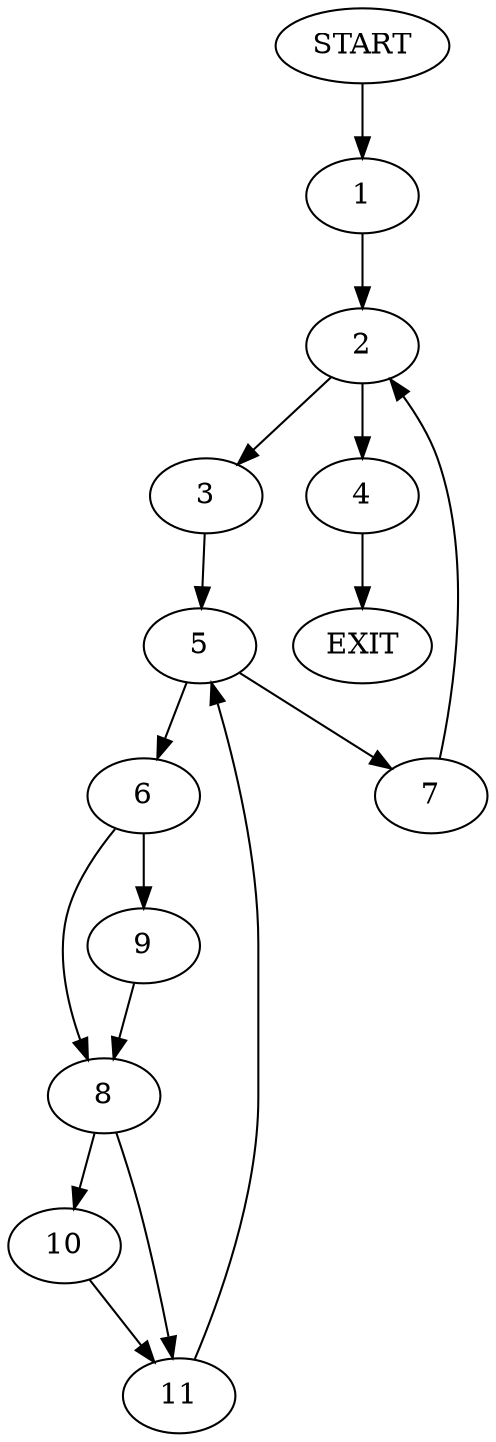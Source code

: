 digraph {
0 [label="START"]
12 [label="EXIT"]
0 -> 1
1 -> 2
2 -> 3
2 -> 4
3 -> 5
4 -> 12
5 -> 6
5 -> 7
7 -> 2
6 -> 8
6 -> 9
8 -> 10
8 -> 11
9 -> 8
10 -> 11
11 -> 5
}
